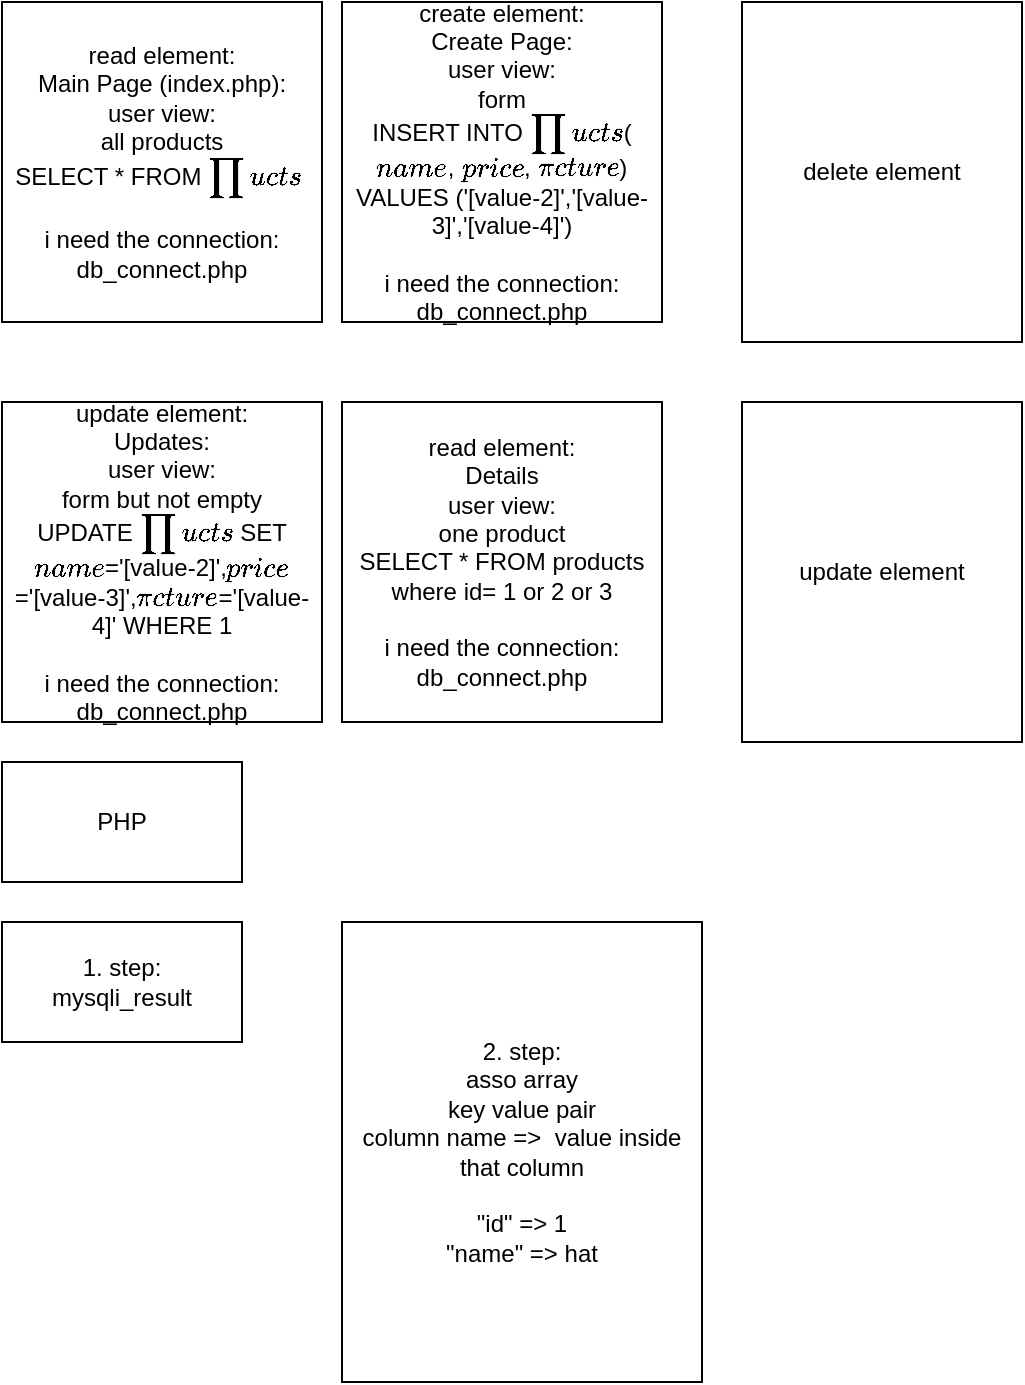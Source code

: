 <mxfile>
    <diagram id="XLH2922I_8V2yOxC3HOH" name="Page-1">
        <mxGraphModel dx="752" dy="331" grid="1" gridSize="10" guides="0" tooltips="1" connect="1" arrows="1" fold="1" page="1" pageScale="1" pageWidth="850" pageHeight="1100" math="0" shadow="0">
            <root>
                <mxCell id="0"/>
                <mxCell id="1" parent="0"/>
                <mxCell id="2" value="read element:&lt;br&gt;Main Page (index.php):&lt;br&gt;user view:&lt;br&gt;all products&lt;br&gt;SELECT * FROM `products`&amp;nbsp;&lt;br&gt;&lt;br&gt;i need the connection: db_connect.php" style="whiteSpace=wrap;html=1;aspect=fixed;" parent="1" vertex="1">
                    <mxGeometry x="110" y="80" width="160" height="160" as="geometry"/>
                </mxCell>
                <mxCell id="3" value="create element:&lt;br&gt;Create Page:&lt;br&gt;user view:&lt;br&gt;form&lt;br&gt;INSERT INTO `products`(`name`, `price`, `picture`) VALUES ('[value-2]','[value-3]','[value-4]')&lt;br&gt;&lt;br&gt;i need the connection: db_connect.php" style="whiteSpace=wrap;html=1;aspect=fixed;" parent="1" vertex="1">
                    <mxGeometry x="280" y="80" width="160" height="160" as="geometry"/>
                </mxCell>
                <mxCell id="4" value="update element:&lt;br&gt;Updates:&lt;br&gt;user view:&lt;br&gt;form but not empty&lt;br&gt;UPDATE `products` SET `name`='[value-2]',`price`='[value-3]',`picture`='[value-4]' WHERE 1&lt;br&gt;&lt;br&gt;i need the connection: db_connect.php" style="whiteSpace=wrap;html=1;aspect=fixed;" parent="1" vertex="1">
                    <mxGeometry x="110" y="280" width="160" height="160" as="geometry"/>
                </mxCell>
                <mxCell id="5" value="read element:&lt;br&gt;Details&lt;br&gt;user view:&lt;br&gt;one product&lt;br&gt;SELECT * FROM products where id= 1 or 2 or 3&lt;br&gt;&lt;br&gt;i need the connection: db_connect.php" style="whiteSpace=wrap;html=1;aspect=fixed;" parent="1" vertex="1">
                    <mxGeometry x="280" y="280" width="160" height="160" as="geometry"/>
                </mxCell>
                <mxCell id="7" value="PHP" style="rounded=0;whiteSpace=wrap;html=1;" parent="1" vertex="1">
                    <mxGeometry x="110" y="460" width="120" height="60" as="geometry"/>
                </mxCell>
                <mxCell id="8" value="1. step:&lt;br&gt;mysqli_result" style="rounded=0;whiteSpace=wrap;html=1;" parent="1" vertex="1">
                    <mxGeometry x="110" y="540" width="120" height="60" as="geometry"/>
                </mxCell>
                <mxCell id="9" value="2. step:&lt;br&gt;asso array&lt;br&gt;key value pair&lt;br&gt;column name =&amp;gt;&amp;nbsp; value inside that column&lt;br&gt;&lt;br&gt;&quot;id&quot; =&amp;gt; 1&lt;br&gt;&quot;name&quot; =&amp;gt; hat" style="rounded=0;whiteSpace=wrap;html=1;" parent="1" vertex="1">
                    <mxGeometry x="280" y="540" width="180" height="230" as="geometry"/>
                </mxCell>
                <mxCell id="10" value="delete element" style="rounded=0;whiteSpace=wrap;html=1;" vertex="1" parent="1">
                    <mxGeometry x="480" y="80" width="140" height="170" as="geometry"/>
                </mxCell>
                <mxCell id="11" value="update element" style="rounded=0;whiteSpace=wrap;html=1;" vertex="1" parent="1">
                    <mxGeometry x="480" y="280" width="140" height="170" as="geometry"/>
                </mxCell>
            </root>
        </mxGraphModel>
    </diagram>
</mxfile>